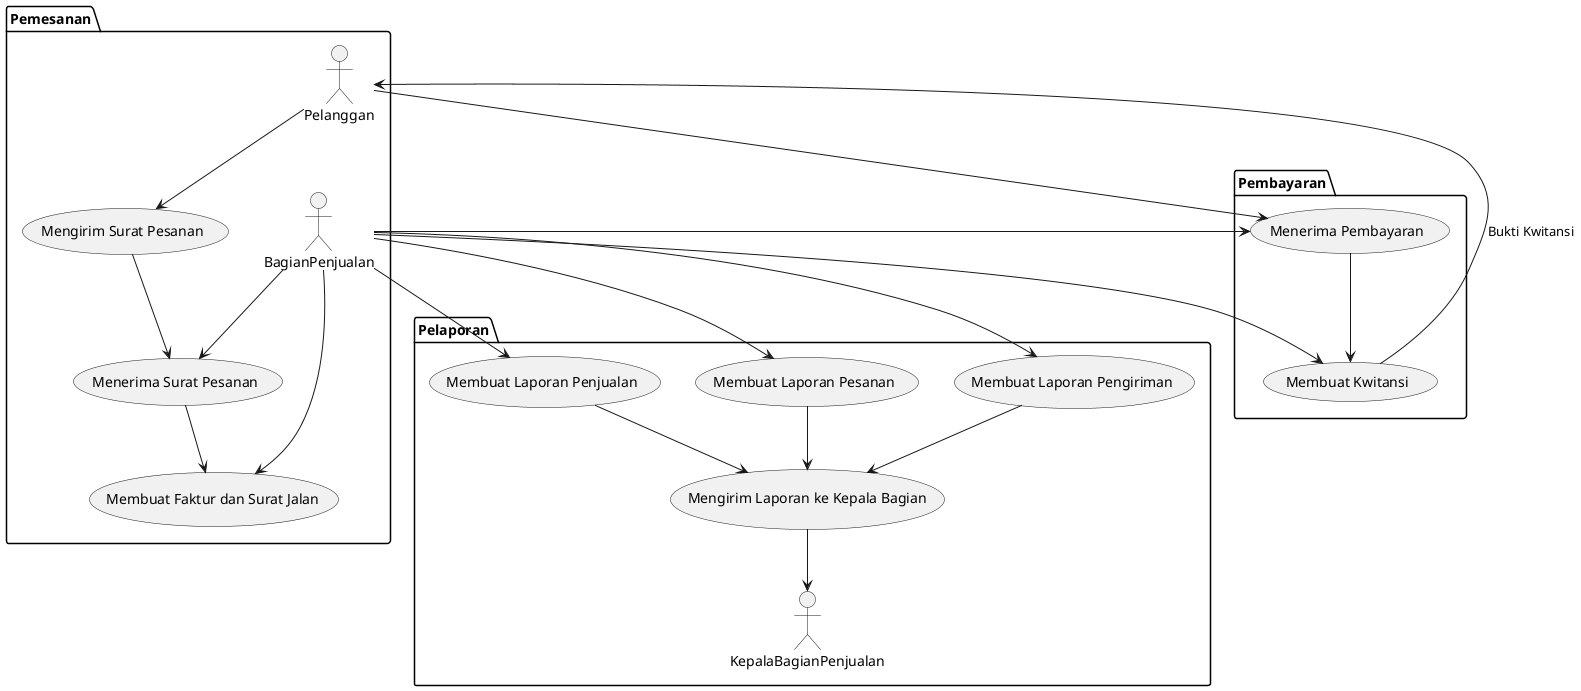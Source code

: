 @startuml
package "Pemesanan" {
    actor Pelanggan as P
    actor BagianPenjualan as BP

    usecase "Mengirim Surat Pesanan" as UC1
    usecase "Menerima Surat Pesanan" as UC2
    usecase "Membuat Faktur dan Surat Jalan" as UC3

    P --> UC1
    UC1 --> UC2
    BP --> UC2
    UC2 --> UC3
    BP --> UC3
}

package "Pembayaran" {
    actor Pelanggan as P
    actor BagianPenjualan as BP

    usecase "Menerima Pembayaran" as UC4
    usecase "Membuat Kwitansi" as UC5

    P --> UC4
    BP --> UC4
    UC4 --> UC5
    BP --> UC5
    UC5 --> P : Bukti Kwitansi
}

package "Pelaporan" {
    actor KepalaBagianPenjualan as KBP
    actor BagianPenjualan as BP

    usecase "Membuat Laporan Penjualan" as UC6
    usecase "Membuat Laporan Pesanan" as UC7
    usecase "Membuat Laporan Pengiriman" as UC8
    usecase "Mengirim Laporan ke Kepala Bagian" as UC9

    BP --> UC6
    BP --> UC7
    BP --> UC8
    UC6 --> UC9
    UC7 --> UC9
    UC8 --> UC9
    UC9 --> KBP
}
@enduml
